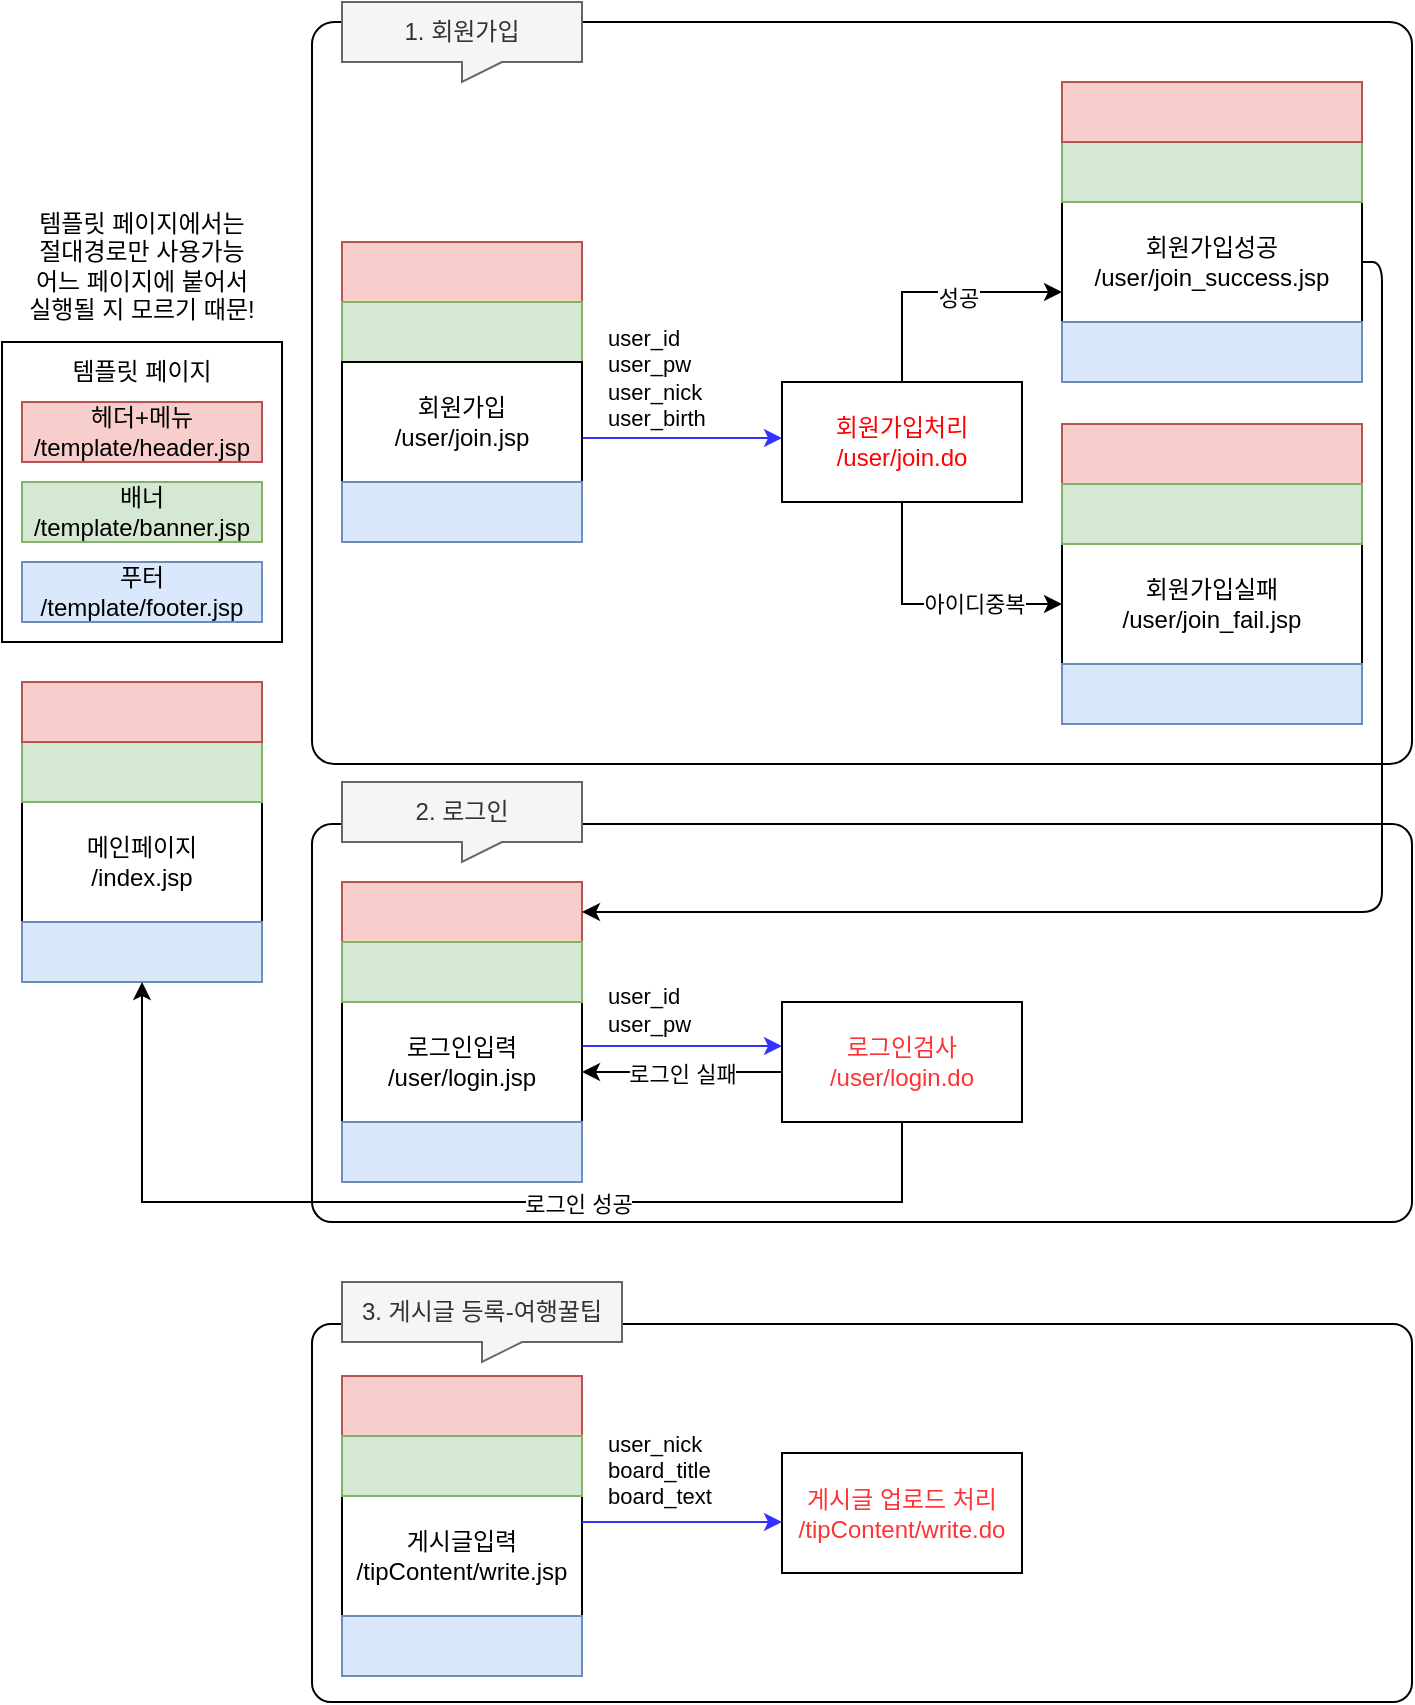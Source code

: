 <mxfile version="14.1.8" type="github">
  <diagram id="ZsBfRqcbH99QROAvJv4S" name="Page-1">
    <mxGraphModel dx="851" dy="723" grid="1" gridSize="10" guides="1" tooltips="1" connect="1" arrows="1" fold="1" page="1" pageScale="1" pageWidth="827" pageHeight="1169" math="0" shadow="0">
      <root>
        <mxCell id="0" />
        <mxCell id="1" parent="0" />
        <mxCell id="gZ8JV7jaEIuzKvq_sZsB-1" value="" style="rounded=0;whiteSpace=wrap;html=1;" vertex="1" parent="1">
          <mxGeometry x="100" y="190" width="140" height="150" as="geometry" />
        </mxCell>
        <mxCell id="gZ8JV7jaEIuzKvq_sZsB-2" value="헤더+메뉴&lt;br&gt;/template/header.jsp" style="rounded=0;whiteSpace=wrap;html=1;fillColor=#f8cecc;strokeColor=#b85450;" vertex="1" parent="1">
          <mxGeometry x="110" y="220" width="120" height="30" as="geometry" />
        </mxCell>
        <mxCell id="gZ8JV7jaEIuzKvq_sZsB-3" value="배너&lt;br&gt;/template/banner.jsp" style="rounded=0;whiteSpace=wrap;html=1;fillColor=#d5e8d4;strokeColor=#82b366;" vertex="1" parent="1">
          <mxGeometry x="110" y="260" width="120" height="30" as="geometry" />
        </mxCell>
        <mxCell id="gZ8JV7jaEIuzKvq_sZsB-4" value="푸터&lt;br&gt;/template/footer.jsp" style="rounded=0;whiteSpace=wrap;html=1;fillColor=#dae8fc;strokeColor=#6c8ebf;" vertex="1" parent="1">
          <mxGeometry x="110" y="300" width="120" height="30" as="geometry" />
        </mxCell>
        <mxCell id="gZ8JV7jaEIuzKvq_sZsB-5" value="템플릿 페이지" style="text;html=1;strokeColor=none;fillColor=none;align=center;verticalAlign=middle;whiteSpace=wrap;rounded=0;" vertex="1" parent="1">
          <mxGeometry x="130" y="195" width="80" height="20" as="geometry" />
        </mxCell>
        <mxCell id="gZ8JV7jaEIuzKvq_sZsB-6" value="템플릿 페이지에서는 &lt;br&gt;절대경로만 사용가능&lt;br&gt;어느 페이지에 붙어서&lt;br&gt;실행될 지 모르기 때문!" style="text;html=1;strokeColor=none;fillColor=none;align=center;verticalAlign=middle;whiteSpace=wrap;rounded=0;" vertex="1" parent="1">
          <mxGeometry x="100" y="120" width="140" height="64" as="geometry" />
        </mxCell>
        <mxCell id="gZ8JV7jaEIuzKvq_sZsB-26" value="" style="rounded=1;whiteSpace=wrap;html=1;strokeColor=#000000;fontColor=#000000;align=left;arcSize=5;" vertex="1" parent="1">
          <mxGeometry x="255" y="431" width="550" height="199" as="geometry" />
        </mxCell>
        <mxCell id="gZ8JV7jaEIuzKvq_sZsB-27" value="" style="rounded=1;whiteSpace=wrap;html=1;fontColor=#000000;align=left;arcSize=3;" vertex="1" parent="1">
          <mxGeometry x="255" y="30" width="550" height="371" as="geometry" />
        </mxCell>
        <mxCell id="gZ8JV7jaEIuzKvq_sZsB-29" value="메인페이지&lt;br&gt;/index.jsp" style="rounded=0;whiteSpace=wrap;html=1;" vertex="1" parent="1">
          <mxGeometry x="110" y="420" width="120" height="60" as="geometry" />
        </mxCell>
        <mxCell id="gZ8JV7jaEIuzKvq_sZsB-30" value="" style="edgeStyle=orthogonalEdgeStyle;rounded=0;orthogonalLoop=1;jettySize=auto;html=1;strokeColor=#3333FF;" edge="1" parent="1">
          <mxGeometry relative="1" as="geometry">
            <mxPoint x="390" y="238" as="sourcePoint" />
            <mxPoint x="490" y="238" as="targetPoint" />
          </mxGeometry>
        </mxCell>
        <mxCell id="gZ8JV7jaEIuzKvq_sZsB-31" value="user_id&lt;br&gt;user_pw&lt;br&gt;user_nick&lt;br&gt;user_birth" style="edgeLabel;html=1;align=left;verticalAlign=middle;resizable=0;points=[];" vertex="1" connectable="0" parent="gZ8JV7jaEIuzKvq_sZsB-30">
          <mxGeometry x="0.345" y="-1" relative="1" as="geometry">
            <mxPoint x="-56.9" y="-31" as="offset" />
          </mxGeometry>
        </mxCell>
        <mxCell id="gZ8JV7jaEIuzKvq_sZsB-33" value="" style="rounded=0;whiteSpace=wrap;html=1;fillColor=#d5e8d4;strokeColor=#82b366;" vertex="1" parent="1">
          <mxGeometry x="110" y="390" width="120" height="30" as="geometry" />
        </mxCell>
        <mxCell id="gZ8JV7jaEIuzKvq_sZsB-35" value="" style="rounded=0;whiteSpace=wrap;html=1;fillColor=#dae8fc;strokeColor=#6c8ebf;" vertex="1" parent="1">
          <mxGeometry x="110" y="480" width="120" height="30" as="geometry" />
        </mxCell>
        <mxCell id="gZ8JV7jaEIuzKvq_sZsB-40" value="" style="edgeStyle=orthogonalEdgeStyle;rounded=0;orthogonalLoop=1;jettySize=auto;html=1;fontColor=#000000;exitX=0.5;exitY=1;exitDx=0;exitDy=0;entryX=0;entryY=0.5;entryDx=0;entryDy=0;" edge="1" parent="1" source="gZ8JV7jaEIuzKvq_sZsB-42" target="gZ8JV7jaEIuzKvq_sZsB-47">
          <mxGeometry relative="1" as="geometry">
            <Array as="points">
              <mxPoint x="550" y="321" />
            </Array>
          </mxGeometry>
        </mxCell>
        <mxCell id="gZ8JV7jaEIuzKvq_sZsB-41" value="아이디중복" style="edgeLabel;html=1;align=center;verticalAlign=middle;resizable=0;points=[];fontColor=#000000;" vertex="1" connectable="0" parent="gZ8JV7jaEIuzKvq_sZsB-40">
          <mxGeometry x="0.397" relative="1" as="geometry">
            <mxPoint x="-4.45" as="offset" />
          </mxGeometry>
        </mxCell>
        <mxCell id="gZ8JV7jaEIuzKvq_sZsB-65" style="edgeStyle=orthogonalEdgeStyle;rounded=0;orthogonalLoop=1;jettySize=auto;html=1;exitX=0.5;exitY=0;exitDx=0;exitDy=0;entryX=0;entryY=0.75;entryDx=0;entryDy=0;" edge="1" parent="1" source="gZ8JV7jaEIuzKvq_sZsB-42" target="gZ8JV7jaEIuzKvq_sZsB-44">
          <mxGeometry relative="1" as="geometry" />
        </mxCell>
        <mxCell id="gZ8JV7jaEIuzKvq_sZsB-66" value="성공" style="edgeLabel;html=1;align=center;verticalAlign=middle;resizable=0;points=[];" vertex="1" connectable="0" parent="gZ8JV7jaEIuzKvq_sZsB-65">
          <mxGeometry x="0.168" y="-3" relative="1" as="geometry">
            <mxPoint as="offset" />
          </mxGeometry>
        </mxCell>
        <mxCell id="gZ8JV7jaEIuzKvq_sZsB-42" value="회원가입처리&lt;br&gt;/user/join.do" style="rounded=0;whiteSpace=wrap;html=1;fontColor=#FF0000;" vertex="1" parent="1">
          <mxGeometry x="490" y="210" width="120" height="60" as="geometry" />
        </mxCell>
        <mxCell id="gZ8JV7jaEIuzKvq_sZsB-44" value="회원가입성공&lt;br&gt;/user/join_success.jsp" style="rounded=0;whiteSpace=wrap;html=1;" vertex="1" parent="1">
          <mxGeometry x="630" y="120" width="150" height="60" as="geometry" />
        </mxCell>
        <mxCell id="gZ8JV7jaEIuzKvq_sZsB-45" value="" style="rounded=0;whiteSpace=wrap;html=1;fillColor=#d5e8d4;strokeColor=#82b366;" vertex="1" parent="1">
          <mxGeometry x="630" y="90" width="150" height="30" as="geometry" />
        </mxCell>
        <mxCell id="gZ8JV7jaEIuzKvq_sZsB-46" value="" style="rounded=0;whiteSpace=wrap;html=1;fillColor=#dae8fc;strokeColor=#6c8ebf;" vertex="1" parent="1">
          <mxGeometry x="630" y="180" width="150" height="30" as="geometry" />
        </mxCell>
        <mxCell id="gZ8JV7jaEIuzKvq_sZsB-47" value="회원가입실패&lt;br&gt;/user/join_fail.jsp" style="rounded=0;whiteSpace=wrap;html=1;" vertex="1" parent="1">
          <mxGeometry x="630" y="291" width="150" height="60" as="geometry" />
        </mxCell>
        <mxCell id="gZ8JV7jaEIuzKvq_sZsB-48" value="" style="rounded=0;whiteSpace=wrap;html=1;fillColor=#f8cecc;strokeColor=#b85450;" vertex="1" parent="1">
          <mxGeometry x="630" y="231" width="150" height="30" as="geometry" />
        </mxCell>
        <mxCell id="gZ8JV7jaEIuzKvq_sZsB-49" value="" style="rounded=0;whiteSpace=wrap;html=1;fillColor=#dae8fc;strokeColor=#6c8ebf;" vertex="1" parent="1">
          <mxGeometry x="630" y="351" width="150" height="30" as="geometry" />
        </mxCell>
        <mxCell id="gZ8JV7jaEIuzKvq_sZsB-52" value="" style="rounded=0;whiteSpace=wrap;html=1;fillColor=#f8cecc;strokeColor=#b85450;" vertex="1" parent="1">
          <mxGeometry x="270" y="460" width="120" height="30" as="geometry" />
        </mxCell>
        <mxCell id="gZ8JV7jaEIuzKvq_sZsB-53" value="" style="edgeStyle=orthogonalEdgeStyle;rounded=0;orthogonalLoop=1;jettySize=auto;html=1;strokeColor=#3333FF;" edge="1" parent="1">
          <mxGeometry relative="1" as="geometry">
            <mxPoint x="390" y="542" as="sourcePoint" />
            <mxPoint x="490" y="542" as="targetPoint" />
            <Array as="points">
              <mxPoint x="450" y="542" />
              <mxPoint x="450" y="542" />
            </Array>
          </mxGeometry>
        </mxCell>
        <mxCell id="gZ8JV7jaEIuzKvq_sZsB-54" value="user_id&lt;br&gt;user_pw" style="edgeLabel;html=1;align=left;verticalAlign=middle;resizable=0;points=[];" vertex="1" connectable="0" parent="gZ8JV7jaEIuzKvq_sZsB-53">
          <mxGeometry x="-0.193" y="-1" relative="1" as="geometry">
            <mxPoint x="-30" y="-19" as="offset" />
          </mxGeometry>
        </mxCell>
        <mxCell id="gZ8JV7jaEIuzKvq_sZsB-55" value="로그인입력&lt;br&gt;/user/login.jsp" style="rounded=0;whiteSpace=wrap;html=1;" vertex="1" parent="1">
          <mxGeometry x="270" y="520" width="120" height="60" as="geometry" />
        </mxCell>
        <mxCell id="gZ8JV7jaEIuzKvq_sZsB-56" value="" style="rounded=0;whiteSpace=wrap;html=1;fillColor=#dae8fc;strokeColor=#6c8ebf;" vertex="1" parent="1">
          <mxGeometry x="270" y="580" width="120" height="30" as="geometry" />
        </mxCell>
        <mxCell id="gZ8JV7jaEIuzKvq_sZsB-57" value="" style="edgeStyle=orthogonalEdgeStyle;rounded=0;orthogonalLoop=1;jettySize=auto;html=1;fontColor=#000000;entryX=0.5;entryY=1;entryDx=0;entryDy=0;exitX=0.5;exitY=1;exitDx=0;exitDy=0;" edge="1" parent="1" source="gZ8JV7jaEIuzKvq_sZsB-60" target="gZ8JV7jaEIuzKvq_sZsB-35">
          <mxGeometry relative="1" as="geometry">
            <Array as="points">
              <mxPoint x="550" y="620" />
              <mxPoint x="170" y="620" />
            </Array>
          </mxGeometry>
        </mxCell>
        <mxCell id="gZ8JV7jaEIuzKvq_sZsB-58" value="로그인 성공" style="edgeLabel;html=1;align=center;verticalAlign=middle;resizable=0;points=[];fontColor=#000000;" vertex="1" connectable="0" parent="gZ8JV7jaEIuzKvq_sZsB-57">
          <mxGeometry x="-0.236" y="1" relative="1" as="geometry">
            <mxPoint as="offset" />
          </mxGeometry>
        </mxCell>
        <mxCell id="gZ8JV7jaEIuzKvq_sZsB-81" style="edgeStyle=orthogonalEdgeStyle;rounded=0;orthogonalLoop=1;jettySize=auto;html=1;exitX=0;exitY=0.5;exitDx=0;exitDy=0;entryX=1;entryY=0.5;entryDx=0;entryDy=0;" edge="1" parent="1">
          <mxGeometry relative="1" as="geometry">
            <mxPoint x="490" y="555" as="sourcePoint" />
            <mxPoint x="390" y="555" as="targetPoint" />
          </mxGeometry>
        </mxCell>
        <mxCell id="gZ8JV7jaEIuzKvq_sZsB-82" value="로그인 실패" style="edgeLabel;html=1;align=center;verticalAlign=middle;resizable=0;points=[];" vertex="1" connectable="0" parent="gZ8JV7jaEIuzKvq_sZsB-81">
          <mxGeometry x="-0.28" y="2" relative="1" as="geometry">
            <mxPoint x="-14" y="-1" as="offset" />
          </mxGeometry>
        </mxCell>
        <mxCell id="gZ8JV7jaEIuzKvq_sZsB-60" value="로그인검사&lt;br&gt;/user/login.do" style="rounded=0;whiteSpace=wrap;html=1;fontColor=#FF3333;" vertex="1" parent="1">
          <mxGeometry x="490" y="520" width="120" height="60" as="geometry" />
        </mxCell>
        <mxCell id="gZ8JV7jaEIuzKvq_sZsB-61" value="" style="rounded=0;whiteSpace=wrap;html=1;fillColor=#f8cecc;strokeColor=#b85450;" vertex="1" parent="1">
          <mxGeometry x="630" y="60" width="150" height="30" as="geometry" />
        </mxCell>
        <mxCell id="gZ8JV7jaEIuzKvq_sZsB-62" value="" style="rounded=0;whiteSpace=wrap;html=1;fillColor=#d5e8d4;strokeColor=#82b366;" vertex="1" parent="1">
          <mxGeometry x="630" y="261" width="150" height="30" as="geometry" />
        </mxCell>
        <mxCell id="gZ8JV7jaEIuzKvq_sZsB-63" value="" style="rounded=0;whiteSpace=wrap;html=1;fillColor=#f8cecc;strokeColor=#b85450;" vertex="1" parent="1">
          <mxGeometry x="110" y="360" width="120" height="30" as="geometry" />
        </mxCell>
        <mxCell id="gZ8JV7jaEIuzKvq_sZsB-67" value="" style="rounded=0;whiteSpace=wrap;html=1;fillColor=#f8cecc;strokeColor=#b85450;" vertex="1" parent="1">
          <mxGeometry x="270" y="140" width="120" height="30" as="geometry" />
        </mxCell>
        <mxCell id="gZ8JV7jaEIuzKvq_sZsB-68" value="" style="rounded=0;whiteSpace=wrap;html=1;fillColor=#d5e8d4;strokeColor=#82b366;" vertex="1" parent="1">
          <mxGeometry x="270" y="170" width="120" height="30" as="geometry" />
        </mxCell>
        <mxCell id="gZ8JV7jaEIuzKvq_sZsB-69" value="회원가입&lt;br&gt;/user/join.jsp" style="rounded=0;whiteSpace=wrap;html=1;" vertex="1" parent="1">
          <mxGeometry x="270" y="200" width="120" height="60" as="geometry" />
        </mxCell>
        <mxCell id="gZ8JV7jaEIuzKvq_sZsB-70" value="" style="rounded=0;whiteSpace=wrap;html=1;fillColor=#dae8fc;strokeColor=#6c8ebf;" vertex="1" parent="1">
          <mxGeometry x="270" y="260" width="120" height="30" as="geometry" />
        </mxCell>
        <mxCell id="gZ8JV7jaEIuzKvq_sZsB-72" value="1. 회원가입" style="shape=callout;whiteSpace=wrap;html=1;perimeter=calloutPerimeter;align=center;fillColor=#f5f5f5;strokeColor=#666666;fontColor=#333333;position2=0.5;size=10;position=0.5;" vertex="1" parent="1">
          <mxGeometry x="270" y="20" width="120" height="40" as="geometry" />
        </mxCell>
        <mxCell id="gZ8JV7jaEIuzKvq_sZsB-73" value="2. 로그인" style="shape=callout;whiteSpace=wrap;html=1;perimeter=calloutPerimeter;align=center;fillColor=#f5f5f5;strokeColor=#666666;fontColor=#333333;position2=0.5;size=10;position=0.5;" vertex="1" parent="1">
          <mxGeometry x="270" y="410" width="120" height="40" as="geometry" />
        </mxCell>
        <mxCell id="gZ8JV7jaEIuzKvq_sZsB-74" value="" style="rounded=1;whiteSpace=wrap;html=1;strokeColor=#000000;fontColor=#000000;align=left;arcSize=5;" vertex="1" parent="1">
          <mxGeometry x="255" y="681" width="550" height="189" as="geometry" />
        </mxCell>
        <mxCell id="gZ8JV7jaEIuzKvq_sZsB-75" value="3. 게시글 등록-여행꿀팁" style="shape=callout;whiteSpace=wrap;html=1;perimeter=calloutPerimeter;align=center;fillColor=#f5f5f5;strokeColor=#666666;fontColor=#333333;position2=0.5;size=10;position=0.5;" vertex="1" parent="1">
          <mxGeometry x="270" y="660" width="140" height="40" as="geometry" />
        </mxCell>
        <mxCell id="gZ8JV7jaEIuzKvq_sZsB-76" value="" style="rounded=0;whiteSpace=wrap;html=1;fillColor=#d5e8d4;strokeColor=#82b366;" vertex="1" parent="1">
          <mxGeometry x="270" y="490" width="120" height="30" as="geometry" />
        </mxCell>
        <mxCell id="gZ8JV7jaEIuzKvq_sZsB-79" value="" style="endArrow=classic;html=1;entryX=1;entryY=0.5;entryDx=0;entryDy=0;exitX=1;exitY=0.5;exitDx=0;exitDy=0;" edge="1" parent="1" source="gZ8JV7jaEIuzKvq_sZsB-44" target="gZ8JV7jaEIuzKvq_sZsB-52">
          <mxGeometry width="50" height="50" relative="1" as="geometry">
            <mxPoint x="470" y="450" as="sourcePoint" />
            <mxPoint x="520" y="400" as="targetPoint" />
            <Array as="points">
              <mxPoint x="790" y="150" />
              <mxPoint x="790" y="475" />
              <mxPoint x="580" y="475" />
            </Array>
          </mxGeometry>
        </mxCell>
        <mxCell id="gZ8JV7jaEIuzKvq_sZsB-83" value="" style="rounded=0;whiteSpace=wrap;html=1;fillColor=#f8cecc;strokeColor=#b85450;" vertex="1" parent="1">
          <mxGeometry x="270" y="707" width="120" height="30" as="geometry" />
        </mxCell>
        <mxCell id="gZ8JV7jaEIuzKvq_sZsB-84" value="게시글입력&lt;br&gt;/tipContent/write.jsp" style="rounded=0;whiteSpace=wrap;html=1;" vertex="1" parent="1">
          <mxGeometry x="270" y="767" width="120" height="60" as="geometry" />
        </mxCell>
        <mxCell id="gZ8JV7jaEIuzKvq_sZsB-85" value="" style="rounded=0;whiteSpace=wrap;html=1;fillColor=#dae8fc;strokeColor=#6c8ebf;" vertex="1" parent="1">
          <mxGeometry x="270" y="827" width="120" height="30" as="geometry" />
        </mxCell>
        <mxCell id="gZ8JV7jaEIuzKvq_sZsB-86" value="" style="rounded=0;whiteSpace=wrap;html=1;fillColor=#d5e8d4;strokeColor=#82b366;" vertex="1" parent="1">
          <mxGeometry x="270" y="737" width="120" height="30" as="geometry" />
        </mxCell>
        <mxCell id="gZ8JV7jaEIuzKvq_sZsB-87" value="게시글 업로드 처리&lt;br&gt;/tipContent/write.do" style="rounded=0;whiteSpace=wrap;html=1;fontColor=#FF3333;" vertex="1" parent="1">
          <mxGeometry x="490" y="745.5" width="120" height="60" as="geometry" />
        </mxCell>
        <mxCell id="gZ8JV7jaEIuzKvq_sZsB-88" value="" style="edgeStyle=orthogonalEdgeStyle;rounded=0;orthogonalLoop=1;jettySize=auto;html=1;strokeColor=#3333FF;" edge="1" parent="1">
          <mxGeometry relative="1" as="geometry">
            <mxPoint x="390" y="780" as="sourcePoint" />
            <mxPoint x="490" y="780" as="targetPoint" />
            <Array as="points">
              <mxPoint x="450" y="780" />
              <mxPoint x="450" y="780" />
            </Array>
          </mxGeometry>
        </mxCell>
        <mxCell id="gZ8JV7jaEIuzKvq_sZsB-89" value="user_nick&lt;br&gt;board_title&lt;br&gt;board_text" style="edgeLabel;html=1;align=left;verticalAlign=middle;resizable=0;points=[];" vertex="1" connectable="0" parent="gZ8JV7jaEIuzKvq_sZsB-88">
          <mxGeometry x="-0.193" y="-1" relative="1" as="geometry">
            <mxPoint x="-30" y="-27" as="offset" />
          </mxGeometry>
        </mxCell>
      </root>
    </mxGraphModel>
  </diagram>
</mxfile>
